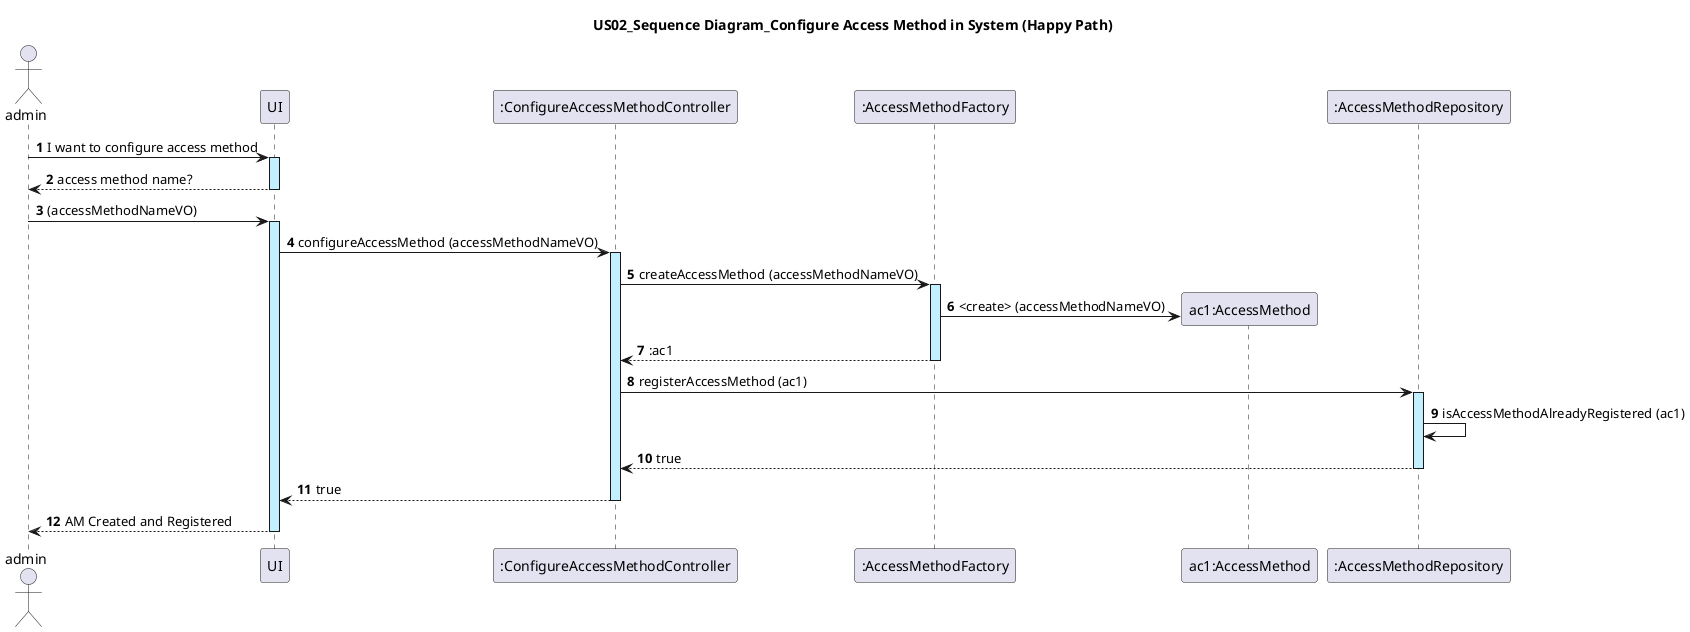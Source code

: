 @startuml
actor admin
autonumber

title: US02_Sequence Diagram_Configure Access Method in System (Happy Path)

admin -> UI ++ #application : I want to configure access method
UI --> admin -- : access method name?
admin -> UI ++ #application :(accessMethodNameVO)
UI -> ":ConfigureAccessMethodController" as ConfigureAccessMethodController ++ #application : configureAccessMethod (accessMethodNameVO)


ConfigureAccessMethodController -> ":AccessMethodFactory" as AccessMethodFactory ++ #application : createAccessMethod (accessMethodNameVO)
create "ac1:AccessMethod" as AccessMethod
AccessMethodFactory -> AccessMethod  #application  : <create> (accessMethodNameVO)
AccessMethodFactory --> ConfigureAccessMethodController -- : :ac1

ConfigureAccessMethodController -> ":AccessMethodRepository" as AccessMethodRepository ++ #application : registerAccessMethod (ac1)

AccessMethodRepository -> AccessMethodRepository : isAccessMethodAlreadyRegistered (ac1)

AccessMethodRepository --> ConfigureAccessMethodController --: true

ConfigureAccessMethodController --> UI --: true
UI --> admin --: AM Created and Registered
@enduml